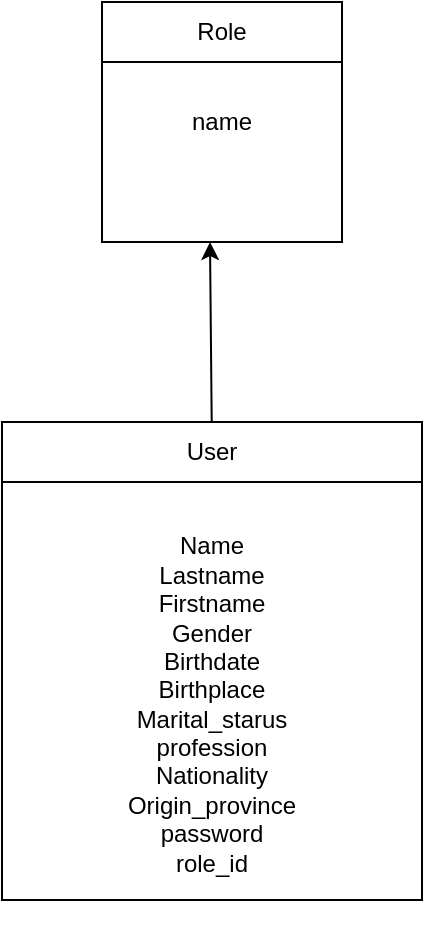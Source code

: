 <mxfile>
    <diagram id="1Tgc0WAK-sqbQ3idx1S3" name="Page-1">
        <mxGraphModel dx="558" dy="1401" grid="1" gridSize="10" guides="1" tooltips="1" connect="1" arrows="1" fold="1" page="1" pageScale="1" pageWidth="850" pageHeight="1100" math="0" shadow="0">
            <root>
                <mxCell id="0"/>
                <mxCell id="1" parent="0"/>
                <mxCell id="5" value="&lt;br&gt;&lt;br&gt;&lt;br&gt;Name&lt;br&gt;Lastname&lt;br&gt;Firstname&lt;br&gt;Gender&lt;br&gt;Birthdate&lt;br&gt;Birthplace&lt;br&gt;Marital_starus&lt;br&gt;profession&lt;br&gt;Nationality&lt;br&gt;Origin_province&lt;br&gt;password&lt;br&gt;role_id&lt;br&gt;&lt;br&gt;&lt;br&gt;" style="whiteSpace=wrap;html=1;aspect=fixed;" parent="1" vertex="1">
                    <mxGeometry x="160" y="59" width="210" height="210" as="geometry"/>
                </mxCell>
                <mxCell id="12" style="edgeStyle=none;html=1;entryX=0.45;entryY=1;entryDx=0;entryDy=0;entryPerimeter=0;" parent="1" source="4" target="7" edge="1">
                    <mxGeometry relative="1" as="geometry"/>
                </mxCell>
                <mxCell id="4" value="User" style="rounded=0;whiteSpace=wrap;html=1;" parent="1" vertex="1">
                    <mxGeometry x="160" y="30" width="210" height="30" as="geometry"/>
                </mxCell>
                <mxCell id="10" value="" style="group" parent="1" vertex="1" connectable="0">
                    <mxGeometry x="210" y="-180" width="120" height="150" as="geometry"/>
                </mxCell>
                <mxCell id="7" value="name" style="whiteSpace=wrap;html=1;aspect=fixed;" parent="10" vertex="1">
                    <mxGeometry width="120" height="120" as="geometry"/>
                </mxCell>
                <mxCell id="8" value="Role" style="rounded=0;whiteSpace=wrap;html=1;" parent="10" vertex="1">
                    <mxGeometry width="120" height="30" as="geometry"/>
                </mxCell>
            </root>
        </mxGraphModel>
    </diagram>
</mxfile>